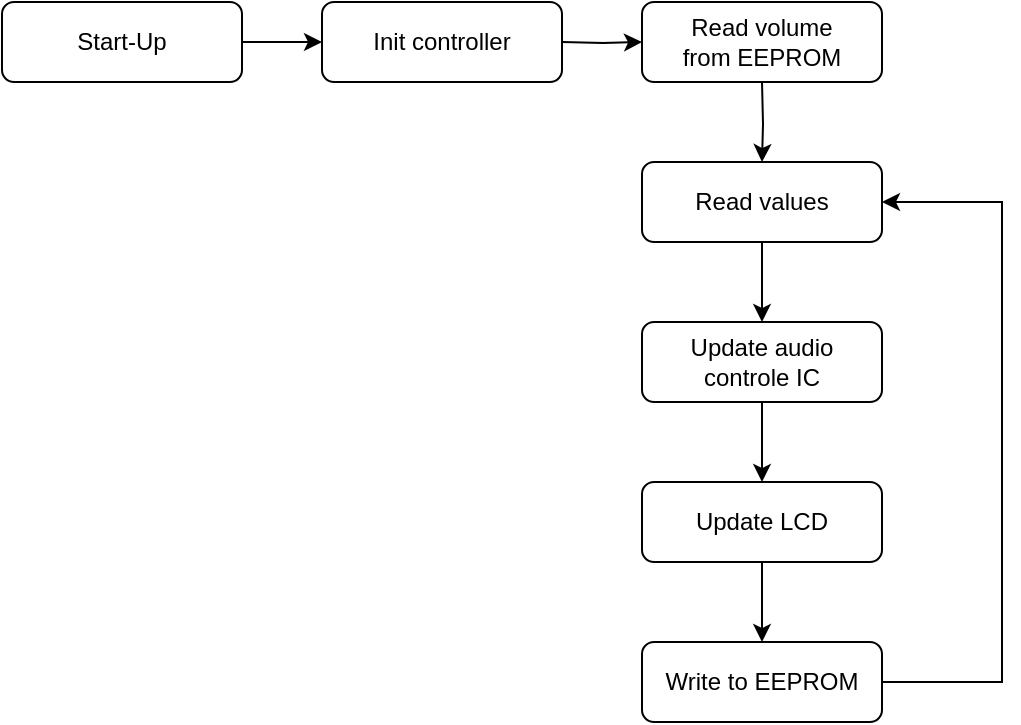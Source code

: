 <mxfile version="21.3.7" type="device">
  <diagram id="C5RBs43oDa-KdzZeNtuy" name="Page-1">
    <mxGraphModel dx="600" dy="309" grid="1" gridSize="10" guides="1" tooltips="1" connect="1" arrows="1" fold="1" page="1" pageScale="1" pageWidth="827" pageHeight="1169" math="0" shadow="0">
      <root>
        <mxCell id="WIyWlLk6GJQsqaUBKTNV-0" />
        <mxCell id="WIyWlLk6GJQsqaUBKTNV-1" parent="WIyWlLk6GJQsqaUBKTNV-0" />
        <mxCell id="QPPf6QsJVUCmws9RkUbC-1" value="" style="edgeStyle=orthogonalEdgeStyle;rounded=0;orthogonalLoop=1;jettySize=auto;html=1;" parent="WIyWlLk6GJQsqaUBKTNV-1" source="WIyWlLk6GJQsqaUBKTNV-3" edge="1">
          <mxGeometry relative="1" as="geometry">
            <mxPoint x="280" y="60" as="targetPoint" />
          </mxGeometry>
        </mxCell>
        <mxCell id="WIyWlLk6GJQsqaUBKTNV-3" value="Start-Up" style="rounded=1;whiteSpace=wrap;html=1;fontSize=12;glass=0;strokeWidth=1;shadow=0;" parent="WIyWlLk6GJQsqaUBKTNV-1" vertex="1">
          <mxGeometry x="120" y="40" width="120" height="40" as="geometry" />
        </mxCell>
        <mxCell id="QPPf6QsJVUCmws9RkUbC-3" value="" style="edgeStyle=orthogonalEdgeStyle;rounded=0;orthogonalLoop=1;jettySize=auto;html=1;" parent="WIyWlLk6GJQsqaUBKTNV-1" edge="1">
          <mxGeometry relative="1" as="geometry">
            <mxPoint x="400" y="60" as="sourcePoint" />
            <mxPoint x="440" y="60.029" as="targetPoint" />
          </mxGeometry>
        </mxCell>
        <mxCell id="QPPf6QsJVUCmws9RkUbC-5" value="" style="edgeStyle=orthogonalEdgeStyle;rounded=0;orthogonalLoop=1;jettySize=auto;html=1;" parent="WIyWlLk6GJQsqaUBKTNV-1" target="QPPf6QsJVUCmws9RkUbC-4" edge="1">
          <mxGeometry relative="1" as="geometry">
            <mxPoint x="500" y="80" as="sourcePoint" />
          </mxGeometry>
        </mxCell>
        <mxCell id="QPPf6QsJVUCmws9RkUbC-7" value="" style="edgeStyle=orthogonalEdgeStyle;rounded=0;orthogonalLoop=1;jettySize=auto;html=1;" parent="WIyWlLk6GJQsqaUBKTNV-1" source="QPPf6QsJVUCmws9RkUbC-4" target="QPPf6QsJVUCmws9RkUbC-6" edge="1">
          <mxGeometry relative="1" as="geometry" />
        </mxCell>
        <mxCell id="QPPf6QsJVUCmws9RkUbC-4" value="Read values" style="rounded=1;whiteSpace=wrap;html=1;fontSize=12;glass=0;strokeWidth=1;shadow=0;" parent="WIyWlLk6GJQsqaUBKTNV-1" vertex="1">
          <mxGeometry x="440" y="120" width="120" height="40" as="geometry" />
        </mxCell>
        <mxCell id="QPPf6QsJVUCmws9RkUbC-9" value="" style="edgeStyle=orthogonalEdgeStyle;rounded=0;orthogonalLoop=1;jettySize=auto;html=1;" parent="WIyWlLk6GJQsqaUBKTNV-1" source="QPPf6QsJVUCmws9RkUbC-6" target="QPPf6QsJVUCmws9RkUbC-8" edge="1">
          <mxGeometry relative="1" as="geometry" />
        </mxCell>
        <mxCell id="QPPf6QsJVUCmws9RkUbC-6" value="Update audio&lt;br&gt;controle IC" style="rounded=1;whiteSpace=wrap;html=1;fontSize=12;glass=0;strokeWidth=1;shadow=0;" parent="WIyWlLk6GJQsqaUBKTNV-1" vertex="1">
          <mxGeometry x="440" y="200" width="120" height="40" as="geometry" />
        </mxCell>
        <mxCell id="QPPf6QsJVUCmws9RkUbC-11" value="" style="edgeStyle=orthogonalEdgeStyle;rounded=0;orthogonalLoop=1;jettySize=auto;html=1;" parent="WIyWlLk6GJQsqaUBKTNV-1" source="QPPf6QsJVUCmws9RkUbC-8" target="QPPf6QsJVUCmws9RkUbC-10" edge="1">
          <mxGeometry relative="1" as="geometry" />
        </mxCell>
        <mxCell id="QPPf6QsJVUCmws9RkUbC-8" value="Update LCD" style="rounded=1;whiteSpace=wrap;html=1;fontSize=12;glass=0;strokeWidth=1;shadow=0;" parent="WIyWlLk6GJQsqaUBKTNV-1" vertex="1">
          <mxGeometry x="440" y="280" width="120" height="40" as="geometry" />
        </mxCell>
        <mxCell id="QPPf6QsJVUCmws9RkUbC-13" value="" style="edgeStyle=orthogonalEdgeStyle;rounded=0;orthogonalLoop=1;jettySize=auto;html=1;entryX=1;entryY=0.5;entryDx=0;entryDy=0;" parent="WIyWlLk6GJQsqaUBKTNV-1" source="QPPf6QsJVUCmws9RkUbC-10" target="QPPf6QsJVUCmws9RkUbC-4" edge="1">
          <mxGeometry relative="1" as="geometry">
            <mxPoint x="640" y="540" as="targetPoint" />
            <Array as="points">
              <mxPoint x="620" y="380" />
              <mxPoint x="620" y="140" />
            </Array>
          </mxGeometry>
        </mxCell>
        <mxCell id="QPPf6QsJVUCmws9RkUbC-10" value="Write to EEPROM" style="rounded=1;whiteSpace=wrap;html=1;fontSize=12;glass=0;strokeWidth=1;shadow=0;" parent="WIyWlLk6GJQsqaUBKTNV-1" vertex="1">
          <mxGeometry x="440" y="360" width="120" height="40" as="geometry" />
        </mxCell>
        <mxCell id="39SC_2B9qGmfAFWw_BXk-2" value="Init controller" style="rounded=1;whiteSpace=wrap;html=1;fontSize=12;glass=0;strokeWidth=1;shadow=0;" vertex="1" parent="WIyWlLk6GJQsqaUBKTNV-1">
          <mxGeometry x="280" y="40" width="120" height="40" as="geometry" />
        </mxCell>
        <mxCell id="39SC_2B9qGmfAFWw_BXk-3" value="Read volume&lt;br&gt;from EEPROM" style="rounded=1;whiteSpace=wrap;html=1;fontSize=12;glass=0;strokeWidth=1;shadow=0;" vertex="1" parent="WIyWlLk6GJQsqaUBKTNV-1">
          <mxGeometry x="440" y="40" width="120" height="40" as="geometry" />
        </mxCell>
      </root>
    </mxGraphModel>
  </diagram>
</mxfile>
